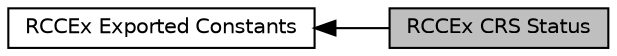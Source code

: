 digraph "RCCEx CRS Status"
{
  edge [fontname="Helvetica",fontsize="10",labelfontname="Helvetica",labelfontsize="10"];
  node [fontname="Helvetica",fontsize="10",shape=box];
  rankdir=LR;
  Node1 [label="RCCEx CRS Status",height=0.2,width=0.4,color="black", fillcolor="grey75", style="filled", fontcolor="black",tooltip=" "];
  Node2 [label="RCCEx Exported Constants",height=0.2,width=0.4,color="black", fillcolor="white", style="filled",URL="$group___r_c_c_ex___exported___constants.html",tooltip=" "];
  Node2->Node1 [shape=plaintext, dir="back", style="solid"];
}
